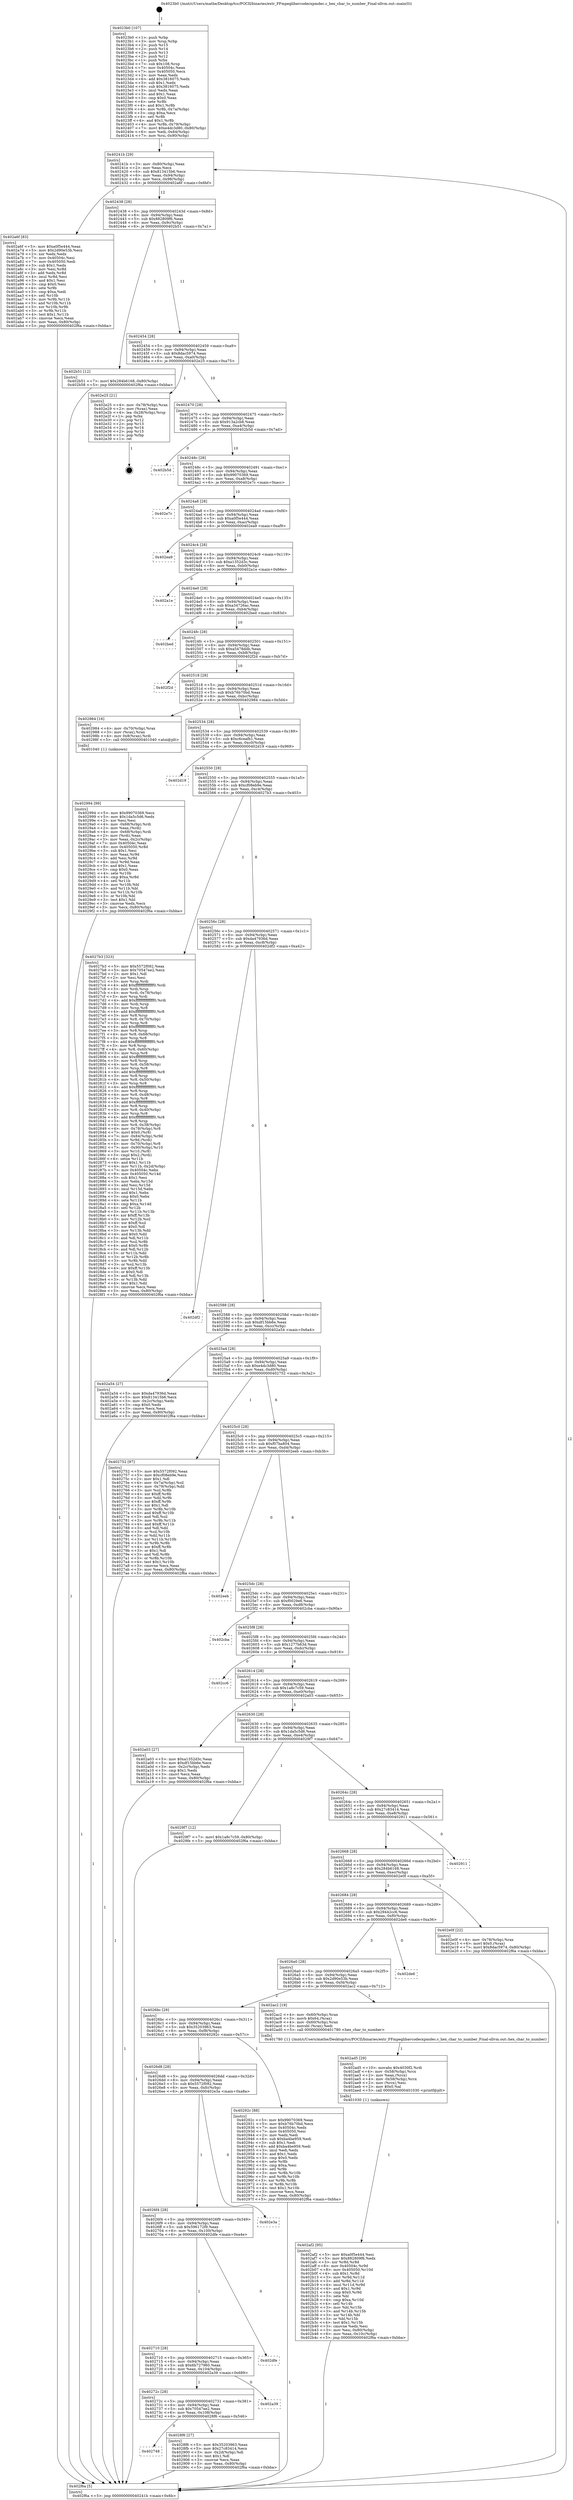 digraph "0x4023b0" {
  label = "0x4023b0 (/mnt/c/Users/mathe/Desktop/tcc/POCII/binaries/extr_FFmpeglibavcodecxpmdec.c_hex_char_to_number_Final-ollvm.out::main(0))"
  labelloc = "t"
  node[shape=record]

  Entry [label="",width=0.3,height=0.3,shape=circle,fillcolor=black,style=filled]
  "0x40241b" [label="{
     0x40241b [29]\l
     | [instrs]\l
     &nbsp;&nbsp;0x40241b \<+3\>: mov -0x80(%rbp),%eax\l
     &nbsp;&nbsp;0x40241e \<+2\>: mov %eax,%ecx\l
     &nbsp;&nbsp;0x402420 \<+6\>: sub $0x813415b6,%ecx\l
     &nbsp;&nbsp;0x402426 \<+6\>: mov %eax,-0x94(%rbp)\l
     &nbsp;&nbsp;0x40242c \<+6\>: mov %ecx,-0x98(%rbp)\l
     &nbsp;&nbsp;0x402432 \<+6\>: je 0000000000402a6f \<main+0x6bf\>\l
  }"]
  "0x402a6f" [label="{
     0x402a6f [83]\l
     | [instrs]\l
     &nbsp;&nbsp;0x402a6f \<+5\>: mov $0xa0f5e444,%eax\l
     &nbsp;&nbsp;0x402a74 \<+5\>: mov $0x2d90e53b,%ecx\l
     &nbsp;&nbsp;0x402a79 \<+2\>: xor %edx,%edx\l
     &nbsp;&nbsp;0x402a7b \<+7\>: mov 0x40504c,%esi\l
     &nbsp;&nbsp;0x402a82 \<+7\>: mov 0x405050,%edi\l
     &nbsp;&nbsp;0x402a89 \<+3\>: sub $0x1,%edx\l
     &nbsp;&nbsp;0x402a8c \<+3\>: mov %esi,%r8d\l
     &nbsp;&nbsp;0x402a8f \<+3\>: add %edx,%r8d\l
     &nbsp;&nbsp;0x402a92 \<+4\>: imul %r8d,%esi\l
     &nbsp;&nbsp;0x402a96 \<+3\>: and $0x1,%esi\l
     &nbsp;&nbsp;0x402a99 \<+3\>: cmp $0x0,%esi\l
     &nbsp;&nbsp;0x402a9c \<+4\>: sete %r9b\l
     &nbsp;&nbsp;0x402aa0 \<+3\>: cmp $0xa,%edi\l
     &nbsp;&nbsp;0x402aa3 \<+4\>: setl %r10b\l
     &nbsp;&nbsp;0x402aa7 \<+3\>: mov %r9b,%r11b\l
     &nbsp;&nbsp;0x402aaa \<+3\>: and %r10b,%r11b\l
     &nbsp;&nbsp;0x402aad \<+3\>: xor %r10b,%r9b\l
     &nbsp;&nbsp;0x402ab0 \<+3\>: or %r9b,%r11b\l
     &nbsp;&nbsp;0x402ab3 \<+4\>: test $0x1,%r11b\l
     &nbsp;&nbsp;0x402ab7 \<+3\>: cmovne %ecx,%eax\l
     &nbsp;&nbsp;0x402aba \<+3\>: mov %eax,-0x80(%rbp)\l
     &nbsp;&nbsp;0x402abd \<+5\>: jmp 0000000000402f6a \<main+0xbba\>\l
  }"]
  "0x402438" [label="{
     0x402438 [28]\l
     | [instrs]\l
     &nbsp;&nbsp;0x402438 \<+5\>: jmp 000000000040243d \<main+0x8d\>\l
     &nbsp;&nbsp;0x40243d \<+6\>: mov -0x94(%rbp),%eax\l
     &nbsp;&nbsp;0x402443 \<+5\>: sub $0x882809f6,%eax\l
     &nbsp;&nbsp;0x402448 \<+6\>: mov %eax,-0x9c(%rbp)\l
     &nbsp;&nbsp;0x40244e \<+6\>: je 0000000000402b51 \<main+0x7a1\>\l
  }"]
  Exit [label="",width=0.3,height=0.3,shape=circle,fillcolor=black,style=filled,peripheries=2]
  "0x402b51" [label="{
     0x402b51 [12]\l
     | [instrs]\l
     &nbsp;&nbsp;0x402b51 \<+7\>: movl $0x284b6168,-0x80(%rbp)\l
     &nbsp;&nbsp;0x402b58 \<+5\>: jmp 0000000000402f6a \<main+0xbba\>\l
  }"]
  "0x402454" [label="{
     0x402454 [28]\l
     | [instrs]\l
     &nbsp;&nbsp;0x402454 \<+5\>: jmp 0000000000402459 \<main+0xa9\>\l
     &nbsp;&nbsp;0x402459 \<+6\>: mov -0x94(%rbp),%eax\l
     &nbsp;&nbsp;0x40245f \<+5\>: sub $0x8dac5974,%eax\l
     &nbsp;&nbsp;0x402464 \<+6\>: mov %eax,-0xa0(%rbp)\l
     &nbsp;&nbsp;0x40246a \<+6\>: je 0000000000402e25 \<main+0xa75\>\l
  }"]
  "0x402af2" [label="{
     0x402af2 [95]\l
     | [instrs]\l
     &nbsp;&nbsp;0x402af2 \<+5\>: mov $0xa0f5e444,%esi\l
     &nbsp;&nbsp;0x402af7 \<+5\>: mov $0x882809f6,%edx\l
     &nbsp;&nbsp;0x402afc \<+3\>: xor %r8d,%r8d\l
     &nbsp;&nbsp;0x402aff \<+8\>: mov 0x40504c,%r9d\l
     &nbsp;&nbsp;0x402b07 \<+8\>: mov 0x405050,%r10d\l
     &nbsp;&nbsp;0x402b0f \<+4\>: sub $0x1,%r8d\l
     &nbsp;&nbsp;0x402b13 \<+3\>: mov %r9d,%r11d\l
     &nbsp;&nbsp;0x402b16 \<+3\>: add %r8d,%r11d\l
     &nbsp;&nbsp;0x402b19 \<+4\>: imul %r11d,%r9d\l
     &nbsp;&nbsp;0x402b1d \<+4\>: and $0x1,%r9d\l
     &nbsp;&nbsp;0x402b21 \<+4\>: cmp $0x0,%r9d\l
     &nbsp;&nbsp;0x402b25 \<+3\>: sete %bl\l
     &nbsp;&nbsp;0x402b28 \<+4\>: cmp $0xa,%r10d\l
     &nbsp;&nbsp;0x402b2c \<+4\>: setl %r14b\l
     &nbsp;&nbsp;0x402b30 \<+3\>: mov %bl,%r15b\l
     &nbsp;&nbsp;0x402b33 \<+3\>: and %r14b,%r15b\l
     &nbsp;&nbsp;0x402b36 \<+3\>: xor %r14b,%bl\l
     &nbsp;&nbsp;0x402b39 \<+3\>: or %bl,%r15b\l
     &nbsp;&nbsp;0x402b3c \<+4\>: test $0x1,%r15b\l
     &nbsp;&nbsp;0x402b40 \<+3\>: cmovne %edx,%esi\l
     &nbsp;&nbsp;0x402b43 \<+3\>: mov %esi,-0x80(%rbp)\l
     &nbsp;&nbsp;0x402b46 \<+6\>: mov %eax,-0x10c(%rbp)\l
     &nbsp;&nbsp;0x402b4c \<+5\>: jmp 0000000000402f6a \<main+0xbba\>\l
  }"]
  "0x402e25" [label="{
     0x402e25 [21]\l
     | [instrs]\l
     &nbsp;&nbsp;0x402e25 \<+4\>: mov -0x78(%rbp),%rax\l
     &nbsp;&nbsp;0x402e29 \<+2\>: mov (%rax),%eax\l
     &nbsp;&nbsp;0x402e2b \<+4\>: lea -0x28(%rbp),%rsp\l
     &nbsp;&nbsp;0x402e2f \<+1\>: pop %rbx\l
     &nbsp;&nbsp;0x402e30 \<+2\>: pop %r12\l
     &nbsp;&nbsp;0x402e32 \<+2\>: pop %r13\l
     &nbsp;&nbsp;0x402e34 \<+2\>: pop %r14\l
     &nbsp;&nbsp;0x402e36 \<+2\>: pop %r15\l
     &nbsp;&nbsp;0x402e38 \<+1\>: pop %rbp\l
     &nbsp;&nbsp;0x402e39 \<+1\>: ret\l
  }"]
  "0x402470" [label="{
     0x402470 [28]\l
     | [instrs]\l
     &nbsp;&nbsp;0x402470 \<+5\>: jmp 0000000000402475 \<main+0xc5\>\l
     &nbsp;&nbsp;0x402475 \<+6\>: mov -0x94(%rbp),%eax\l
     &nbsp;&nbsp;0x40247b \<+5\>: sub $0x913a2cb8,%eax\l
     &nbsp;&nbsp;0x402480 \<+6\>: mov %eax,-0xa4(%rbp)\l
     &nbsp;&nbsp;0x402486 \<+6\>: je 0000000000402b5d \<main+0x7ad\>\l
  }"]
  "0x402ad5" [label="{
     0x402ad5 [29]\l
     | [instrs]\l
     &nbsp;&nbsp;0x402ad5 \<+10\>: movabs $0x4030f2,%rdi\l
     &nbsp;&nbsp;0x402adf \<+4\>: mov -0x58(%rbp),%rcx\l
     &nbsp;&nbsp;0x402ae3 \<+2\>: mov %eax,(%rcx)\l
     &nbsp;&nbsp;0x402ae5 \<+4\>: mov -0x58(%rbp),%rcx\l
     &nbsp;&nbsp;0x402ae9 \<+2\>: mov (%rcx),%esi\l
     &nbsp;&nbsp;0x402aeb \<+2\>: mov $0x0,%al\l
     &nbsp;&nbsp;0x402aed \<+5\>: call 0000000000401030 \<printf@plt\>\l
     | [calls]\l
     &nbsp;&nbsp;0x401030 \{1\} (unknown)\l
  }"]
  "0x402b5d" [label="{
     0x402b5d\l
  }", style=dashed]
  "0x40248c" [label="{
     0x40248c [28]\l
     | [instrs]\l
     &nbsp;&nbsp;0x40248c \<+5\>: jmp 0000000000402491 \<main+0xe1\>\l
     &nbsp;&nbsp;0x402491 \<+6\>: mov -0x94(%rbp),%eax\l
     &nbsp;&nbsp;0x402497 \<+5\>: sub $0x99070369,%eax\l
     &nbsp;&nbsp;0x40249c \<+6\>: mov %eax,-0xa8(%rbp)\l
     &nbsp;&nbsp;0x4024a2 \<+6\>: je 0000000000402e7c \<main+0xacc\>\l
  }"]
  "0x402994" [label="{
     0x402994 [99]\l
     | [instrs]\l
     &nbsp;&nbsp;0x402994 \<+5\>: mov $0x99070369,%ecx\l
     &nbsp;&nbsp;0x402999 \<+5\>: mov $0x1da5c5d6,%edx\l
     &nbsp;&nbsp;0x40299e \<+2\>: xor %esi,%esi\l
     &nbsp;&nbsp;0x4029a0 \<+4\>: mov -0x68(%rbp),%rdi\l
     &nbsp;&nbsp;0x4029a4 \<+2\>: mov %eax,(%rdi)\l
     &nbsp;&nbsp;0x4029a6 \<+4\>: mov -0x68(%rbp),%rdi\l
     &nbsp;&nbsp;0x4029aa \<+2\>: mov (%rdi),%eax\l
     &nbsp;&nbsp;0x4029ac \<+3\>: mov %eax,-0x2c(%rbp)\l
     &nbsp;&nbsp;0x4029af \<+7\>: mov 0x40504c,%eax\l
     &nbsp;&nbsp;0x4029b6 \<+8\>: mov 0x405050,%r8d\l
     &nbsp;&nbsp;0x4029be \<+3\>: sub $0x1,%esi\l
     &nbsp;&nbsp;0x4029c1 \<+3\>: mov %eax,%r9d\l
     &nbsp;&nbsp;0x4029c4 \<+3\>: add %esi,%r9d\l
     &nbsp;&nbsp;0x4029c7 \<+4\>: imul %r9d,%eax\l
     &nbsp;&nbsp;0x4029cb \<+3\>: and $0x1,%eax\l
     &nbsp;&nbsp;0x4029ce \<+3\>: cmp $0x0,%eax\l
     &nbsp;&nbsp;0x4029d1 \<+4\>: sete %r10b\l
     &nbsp;&nbsp;0x4029d5 \<+4\>: cmp $0xa,%r8d\l
     &nbsp;&nbsp;0x4029d9 \<+4\>: setl %r11b\l
     &nbsp;&nbsp;0x4029dd \<+3\>: mov %r10b,%bl\l
     &nbsp;&nbsp;0x4029e0 \<+3\>: and %r11b,%bl\l
     &nbsp;&nbsp;0x4029e3 \<+3\>: xor %r11b,%r10b\l
     &nbsp;&nbsp;0x4029e6 \<+3\>: or %r10b,%bl\l
     &nbsp;&nbsp;0x4029e9 \<+3\>: test $0x1,%bl\l
     &nbsp;&nbsp;0x4029ec \<+3\>: cmovne %edx,%ecx\l
     &nbsp;&nbsp;0x4029ef \<+3\>: mov %ecx,-0x80(%rbp)\l
     &nbsp;&nbsp;0x4029f2 \<+5\>: jmp 0000000000402f6a \<main+0xbba\>\l
  }"]
  "0x402e7c" [label="{
     0x402e7c\l
  }", style=dashed]
  "0x4024a8" [label="{
     0x4024a8 [28]\l
     | [instrs]\l
     &nbsp;&nbsp;0x4024a8 \<+5\>: jmp 00000000004024ad \<main+0xfd\>\l
     &nbsp;&nbsp;0x4024ad \<+6\>: mov -0x94(%rbp),%eax\l
     &nbsp;&nbsp;0x4024b3 \<+5\>: sub $0xa0f5e444,%eax\l
     &nbsp;&nbsp;0x4024b8 \<+6\>: mov %eax,-0xac(%rbp)\l
     &nbsp;&nbsp;0x4024be \<+6\>: je 0000000000402ea9 \<main+0xaf9\>\l
  }"]
  "0x402748" [label="{
     0x402748\l
  }", style=dashed]
  "0x402ea9" [label="{
     0x402ea9\l
  }", style=dashed]
  "0x4024c4" [label="{
     0x4024c4 [28]\l
     | [instrs]\l
     &nbsp;&nbsp;0x4024c4 \<+5\>: jmp 00000000004024c9 \<main+0x119\>\l
     &nbsp;&nbsp;0x4024c9 \<+6\>: mov -0x94(%rbp),%eax\l
     &nbsp;&nbsp;0x4024cf \<+5\>: sub $0xa1352d3c,%eax\l
     &nbsp;&nbsp;0x4024d4 \<+6\>: mov %eax,-0xb0(%rbp)\l
     &nbsp;&nbsp;0x4024da \<+6\>: je 0000000000402a1e \<main+0x66e\>\l
  }"]
  "0x4028f6" [label="{
     0x4028f6 [27]\l
     | [instrs]\l
     &nbsp;&nbsp;0x4028f6 \<+5\>: mov $0x35203963,%eax\l
     &nbsp;&nbsp;0x4028fb \<+5\>: mov $0x27c83414,%ecx\l
     &nbsp;&nbsp;0x402900 \<+3\>: mov -0x2d(%rbp),%dl\l
     &nbsp;&nbsp;0x402903 \<+3\>: test $0x1,%dl\l
     &nbsp;&nbsp;0x402906 \<+3\>: cmovne %ecx,%eax\l
     &nbsp;&nbsp;0x402909 \<+3\>: mov %eax,-0x80(%rbp)\l
     &nbsp;&nbsp;0x40290c \<+5\>: jmp 0000000000402f6a \<main+0xbba\>\l
  }"]
  "0x402a1e" [label="{
     0x402a1e\l
  }", style=dashed]
  "0x4024e0" [label="{
     0x4024e0 [28]\l
     | [instrs]\l
     &nbsp;&nbsp;0x4024e0 \<+5\>: jmp 00000000004024e5 \<main+0x135\>\l
     &nbsp;&nbsp;0x4024e5 \<+6\>: mov -0x94(%rbp),%eax\l
     &nbsp;&nbsp;0x4024eb \<+5\>: sub $0xa34726ac,%eax\l
     &nbsp;&nbsp;0x4024f0 \<+6\>: mov %eax,-0xb4(%rbp)\l
     &nbsp;&nbsp;0x4024f6 \<+6\>: je 0000000000402bed \<main+0x83d\>\l
  }"]
  "0x40272c" [label="{
     0x40272c [28]\l
     | [instrs]\l
     &nbsp;&nbsp;0x40272c \<+5\>: jmp 0000000000402731 \<main+0x381\>\l
     &nbsp;&nbsp;0x402731 \<+6\>: mov -0x94(%rbp),%eax\l
     &nbsp;&nbsp;0x402737 \<+5\>: sub $0x70547ee2,%eax\l
     &nbsp;&nbsp;0x40273c \<+6\>: mov %eax,-0x108(%rbp)\l
     &nbsp;&nbsp;0x402742 \<+6\>: je 00000000004028f6 \<main+0x546\>\l
  }"]
  "0x402bed" [label="{
     0x402bed\l
  }", style=dashed]
  "0x4024fc" [label="{
     0x4024fc [28]\l
     | [instrs]\l
     &nbsp;&nbsp;0x4024fc \<+5\>: jmp 0000000000402501 \<main+0x151\>\l
     &nbsp;&nbsp;0x402501 \<+6\>: mov -0x94(%rbp),%eax\l
     &nbsp;&nbsp;0x402507 \<+5\>: sub $0xa5478ddb,%eax\l
     &nbsp;&nbsp;0x40250c \<+6\>: mov %eax,-0xb8(%rbp)\l
     &nbsp;&nbsp;0x402512 \<+6\>: je 0000000000402f2d \<main+0xb7d\>\l
  }"]
  "0x402a39" [label="{
     0x402a39\l
  }", style=dashed]
  "0x402f2d" [label="{
     0x402f2d\l
  }", style=dashed]
  "0x402518" [label="{
     0x402518 [28]\l
     | [instrs]\l
     &nbsp;&nbsp;0x402518 \<+5\>: jmp 000000000040251d \<main+0x16d\>\l
     &nbsp;&nbsp;0x40251d \<+6\>: mov -0x94(%rbp),%eax\l
     &nbsp;&nbsp;0x402523 \<+5\>: sub $0xb76b70bd,%eax\l
     &nbsp;&nbsp;0x402528 \<+6\>: mov %eax,-0xbc(%rbp)\l
     &nbsp;&nbsp;0x40252e \<+6\>: je 0000000000402984 \<main+0x5d4\>\l
  }"]
  "0x402710" [label="{
     0x402710 [28]\l
     | [instrs]\l
     &nbsp;&nbsp;0x402710 \<+5\>: jmp 0000000000402715 \<main+0x365\>\l
     &nbsp;&nbsp;0x402715 \<+6\>: mov -0x94(%rbp),%eax\l
     &nbsp;&nbsp;0x40271b \<+5\>: sub $0x6b727960,%eax\l
     &nbsp;&nbsp;0x402720 \<+6\>: mov %eax,-0x104(%rbp)\l
     &nbsp;&nbsp;0x402726 \<+6\>: je 0000000000402a39 \<main+0x689\>\l
  }"]
  "0x402984" [label="{
     0x402984 [16]\l
     | [instrs]\l
     &nbsp;&nbsp;0x402984 \<+4\>: mov -0x70(%rbp),%rax\l
     &nbsp;&nbsp;0x402988 \<+3\>: mov (%rax),%rax\l
     &nbsp;&nbsp;0x40298b \<+4\>: mov 0x8(%rax),%rdi\l
     &nbsp;&nbsp;0x40298f \<+5\>: call 0000000000401040 \<atoi@plt\>\l
     | [calls]\l
     &nbsp;&nbsp;0x401040 \{1\} (unknown)\l
  }"]
  "0x402534" [label="{
     0x402534 [28]\l
     | [instrs]\l
     &nbsp;&nbsp;0x402534 \<+5\>: jmp 0000000000402539 \<main+0x189\>\l
     &nbsp;&nbsp;0x402539 \<+6\>: mov -0x94(%rbp),%eax\l
     &nbsp;&nbsp;0x40253f \<+5\>: sub $0xc6ceafb1,%eax\l
     &nbsp;&nbsp;0x402544 \<+6\>: mov %eax,-0xc0(%rbp)\l
     &nbsp;&nbsp;0x40254a \<+6\>: je 0000000000402d19 \<main+0x969\>\l
  }"]
  "0x402dfe" [label="{
     0x402dfe\l
  }", style=dashed]
  "0x402d19" [label="{
     0x402d19\l
  }", style=dashed]
  "0x402550" [label="{
     0x402550 [28]\l
     | [instrs]\l
     &nbsp;&nbsp;0x402550 \<+5\>: jmp 0000000000402555 \<main+0x1a5\>\l
     &nbsp;&nbsp;0x402555 \<+6\>: mov -0x94(%rbp),%eax\l
     &nbsp;&nbsp;0x40255b \<+5\>: sub $0xcf08eb9e,%eax\l
     &nbsp;&nbsp;0x402560 \<+6\>: mov %eax,-0xc4(%rbp)\l
     &nbsp;&nbsp;0x402566 \<+6\>: je 00000000004027b3 \<main+0x403\>\l
  }"]
  "0x4026f4" [label="{
     0x4026f4 [28]\l
     | [instrs]\l
     &nbsp;&nbsp;0x4026f4 \<+5\>: jmp 00000000004026f9 \<main+0x349\>\l
     &nbsp;&nbsp;0x4026f9 \<+6\>: mov -0x94(%rbp),%eax\l
     &nbsp;&nbsp;0x4026ff \<+5\>: sub $0x596172f9,%eax\l
     &nbsp;&nbsp;0x402704 \<+6\>: mov %eax,-0x100(%rbp)\l
     &nbsp;&nbsp;0x40270a \<+6\>: je 0000000000402dfe \<main+0xa4e\>\l
  }"]
  "0x4027b3" [label="{
     0x4027b3 [323]\l
     | [instrs]\l
     &nbsp;&nbsp;0x4027b3 \<+5\>: mov $0x5572f092,%eax\l
     &nbsp;&nbsp;0x4027b8 \<+5\>: mov $0x70547ee2,%ecx\l
     &nbsp;&nbsp;0x4027bd \<+2\>: mov $0x1,%dl\l
     &nbsp;&nbsp;0x4027bf \<+2\>: xor %esi,%esi\l
     &nbsp;&nbsp;0x4027c1 \<+3\>: mov %rsp,%rdi\l
     &nbsp;&nbsp;0x4027c4 \<+4\>: add $0xfffffffffffffff0,%rdi\l
     &nbsp;&nbsp;0x4027c8 \<+3\>: mov %rdi,%rsp\l
     &nbsp;&nbsp;0x4027cb \<+4\>: mov %rdi,-0x78(%rbp)\l
     &nbsp;&nbsp;0x4027cf \<+3\>: mov %rsp,%rdi\l
     &nbsp;&nbsp;0x4027d2 \<+4\>: add $0xfffffffffffffff0,%rdi\l
     &nbsp;&nbsp;0x4027d6 \<+3\>: mov %rdi,%rsp\l
     &nbsp;&nbsp;0x4027d9 \<+3\>: mov %rsp,%r8\l
     &nbsp;&nbsp;0x4027dc \<+4\>: add $0xfffffffffffffff0,%r8\l
     &nbsp;&nbsp;0x4027e0 \<+3\>: mov %r8,%rsp\l
     &nbsp;&nbsp;0x4027e3 \<+4\>: mov %r8,-0x70(%rbp)\l
     &nbsp;&nbsp;0x4027e7 \<+3\>: mov %rsp,%r8\l
     &nbsp;&nbsp;0x4027ea \<+4\>: add $0xfffffffffffffff0,%r8\l
     &nbsp;&nbsp;0x4027ee \<+3\>: mov %r8,%rsp\l
     &nbsp;&nbsp;0x4027f1 \<+4\>: mov %r8,-0x68(%rbp)\l
     &nbsp;&nbsp;0x4027f5 \<+3\>: mov %rsp,%r8\l
     &nbsp;&nbsp;0x4027f8 \<+4\>: add $0xfffffffffffffff0,%r8\l
     &nbsp;&nbsp;0x4027fc \<+3\>: mov %r8,%rsp\l
     &nbsp;&nbsp;0x4027ff \<+4\>: mov %r8,-0x60(%rbp)\l
     &nbsp;&nbsp;0x402803 \<+3\>: mov %rsp,%r8\l
     &nbsp;&nbsp;0x402806 \<+4\>: add $0xfffffffffffffff0,%r8\l
     &nbsp;&nbsp;0x40280a \<+3\>: mov %r8,%rsp\l
     &nbsp;&nbsp;0x40280d \<+4\>: mov %r8,-0x58(%rbp)\l
     &nbsp;&nbsp;0x402811 \<+3\>: mov %rsp,%r8\l
     &nbsp;&nbsp;0x402814 \<+4\>: add $0xfffffffffffffff0,%r8\l
     &nbsp;&nbsp;0x402818 \<+3\>: mov %r8,%rsp\l
     &nbsp;&nbsp;0x40281b \<+4\>: mov %r8,-0x50(%rbp)\l
     &nbsp;&nbsp;0x40281f \<+3\>: mov %rsp,%r8\l
     &nbsp;&nbsp;0x402822 \<+4\>: add $0xfffffffffffffff0,%r8\l
     &nbsp;&nbsp;0x402826 \<+3\>: mov %r8,%rsp\l
     &nbsp;&nbsp;0x402829 \<+4\>: mov %r8,-0x48(%rbp)\l
     &nbsp;&nbsp;0x40282d \<+3\>: mov %rsp,%r8\l
     &nbsp;&nbsp;0x402830 \<+4\>: add $0xfffffffffffffff0,%r8\l
     &nbsp;&nbsp;0x402834 \<+3\>: mov %r8,%rsp\l
     &nbsp;&nbsp;0x402837 \<+4\>: mov %r8,-0x40(%rbp)\l
     &nbsp;&nbsp;0x40283b \<+3\>: mov %rsp,%r8\l
     &nbsp;&nbsp;0x40283e \<+4\>: add $0xfffffffffffffff0,%r8\l
     &nbsp;&nbsp;0x402842 \<+3\>: mov %r8,%rsp\l
     &nbsp;&nbsp;0x402845 \<+4\>: mov %r8,-0x38(%rbp)\l
     &nbsp;&nbsp;0x402849 \<+4\>: mov -0x78(%rbp),%r8\l
     &nbsp;&nbsp;0x40284d \<+7\>: movl $0x0,(%r8)\l
     &nbsp;&nbsp;0x402854 \<+7\>: mov -0x84(%rbp),%r9d\l
     &nbsp;&nbsp;0x40285b \<+3\>: mov %r9d,(%rdi)\l
     &nbsp;&nbsp;0x40285e \<+4\>: mov -0x70(%rbp),%r8\l
     &nbsp;&nbsp;0x402862 \<+7\>: mov -0x90(%rbp),%r10\l
     &nbsp;&nbsp;0x402869 \<+3\>: mov %r10,(%r8)\l
     &nbsp;&nbsp;0x40286c \<+3\>: cmpl $0x2,(%rdi)\l
     &nbsp;&nbsp;0x40286f \<+4\>: setne %r11b\l
     &nbsp;&nbsp;0x402873 \<+4\>: and $0x1,%r11b\l
     &nbsp;&nbsp;0x402877 \<+4\>: mov %r11b,-0x2d(%rbp)\l
     &nbsp;&nbsp;0x40287b \<+7\>: mov 0x40504c,%ebx\l
     &nbsp;&nbsp;0x402882 \<+8\>: mov 0x405050,%r14d\l
     &nbsp;&nbsp;0x40288a \<+3\>: sub $0x1,%esi\l
     &nbsp;&nbsp;0x40288d \<+3\>: mov %ebx,%r15d\l
     &nbsp;&nbsp;0x402890 \<+3\>: add %esi,%r15d\l
     &nbsp;&nbsp;0x402893 \<+4\>: imul %r15d,%ebx\l
     &nbsp;&nbsp;0x402897 \<+3\>: and $0x1,%ebx\l
     &nbsp;&nbsp;0x40289a \<+3\>: cmp $0x0,%ebx\l
     &nbsp;&nbsp;0x40289d \<+4\>: sete %r11b\l
     &nbsp;&nbsp;0x4028a1 \<+4\>: cmp $0xa,%r14d\l
     &nbsp;&nbsp;0x4028a5 \<+4\>: setl %r12b\l
     &nbsp;&nbsp;0x4028a9 \<+3\>: mov %r11b,%r13b\l
     &nbsp;&nbsp;0x4028ac \<+4\>: xor $0xff,%r13b\l
     &nbsp;&nbsp;0x4028b0 \<+3\>: mov %r12b,%sil\l
     &nbsp;&nbsp;0x4028b3 \<+4\>: xor $0xff,%sil\l
     &nbsp;&nbsp;0x4028b7 \<+3\>: xor $0x0,%dl\l
     &nbsp;&nbsp;0x4028ba \<+3\>: mov %r13b,%dil\l
     &nbsp;&nbsp;0x4028bd \<+4\>: and $0x0,%dil\l
     &nbsp;&nbsp;0x4028c1 \<+3\>: and %dl,%r11b\l
     &nbsp;&nbsp;0x4028c4 \<+3\>: mov %sil,%r8b\l
     &nbsp;&nbsp;0x4028c7 \<+4\>: and $0x0,%r8b\l
     &nbsp;&nbsp;0x4028cb \<+3\>: and %dl,%r12b\l
     &nbsp;&nbsp;0x4028ce \<+3\>: or %r11b,%dil\l
     &nbsp;&nbsp;0x4028d1 \<+3\>: or %r12b,%r8b\l
     &nbsp;&nbsp;0x4028d4 \<+3\>: xor %r8b,%dil\l
     &nbsp;&nbsp;0x4028d7 \<+3\>: or %sil,%r13b\l
     &nbsp;&nbsp;0x4028da \<+4\>: xor $0xff,%r13b\l
     &nbsp;&nbsp;0x4028de \<+3\>: or $0x0,%dl\l
     &nbsp;&nbsp;0x4028e1 \<+3\>: and %dl,%r13b\l
     &nbsp;&nbsp;0x4028e4 \<+3\>: or %r13b,%dil\l
     &nbsp;&nbsp;0x4028e7 \<+4\>: test $0x1,%dil\l
     &nbsp;&nbsp;0x4028eb \<+3\>: cmovne %ecx,%eax\l
     &nbsp;&nbsp;0x4028ee \<+3\>: mov %eax,-0x80(%rbp)\l
     &nbsp;&nbsp;0x4028f1 \<+5\>: jmp 0000000000402f6a \<main+0xbba\>\l
  }"]
  "0x40256c" [label="{
     0x40256c [28]\l
     | [instrs]\l
     &nbsp;&nbsp;0x40256c \<+5\>: jmp 0000000000402571 \<main+0x1c1\>\l
     &nbsp;&nbsp;0x402571 \<+6\>: mov -0x94(%rbp),%eax\l
     &nbsp;&nbsp;0x402577 \<+5\>: sub $0xda47936d,%eax\l
     &nbsp;&nbsp;0x40257c \<+6\>: mov %eax,-0xc8(%rbp)\l
     &nbsp;&nbsp;0x402582 \<+6\>: je 0000000000402df2 \<main+0xa42\>\l
  }"]
  "0x402e3a" [label="{
     0x402e3a\l
  }", style=dashed]
  "0x402df2" [label="{
     0x402df2\l
  }", style=dashed]
  "0x402588" [label="{
     0x402588 [28]\l
     | [instrs]\l
     &nbsp;&nbsp;0x402588 \<+5\>: jmp 000000000040258d \<main+0x1dd\>\l
     &nbsp;&nbsp;0x40258d \<+6\>: mov -0x94(%rbp),%eax\l
     &nbsp;&nbsp;0x402593 \<+5\>: sub $0xdf15bb6e,%eax\l
     &nbsp;&nbsp;0x402598 \<+6\>: mov %eax,-0xcc(%rbp)\l
     &nbsp;&nbsp;0x40259e \<+6\>: je 0000000000402a54 \<main+0x6a4\>\l
  }"]
  "0x4026d8" [label="{
     0x4026d8 [28]\l
     | [instrs]\l
     &nbsp;&nbsp;0x4026d8 \<+5\>: jmp 00000000004026dd \<main+0x32d\>\l
     &nbsp;&nbsp;0x4026dd \<+6\>: mov -0x94(%rbp),%eax\l
     &nbsp;&nbsp;0x4026e3 \<+5\>: sub $0x5572f092,%eax\l
     &nbsp;&nbsp;0x4026e8 \<+6\>: mov %eax,-0xfc(%rbp)\l
     &nbsp;&nbsp;0x4026ee \<+6\>: je 0000000000402e3a \<main+0xa8a\>\l
  }"]
  "0x402a54" [label="{
     0x402a54 [27]\l
     | [instrs]\l
     &nbsp;&nbsp;0x402a54 \<+5\>: mov $0xda47936d,%eax\l
     &nbsp;&nbsp;0x402a59 \<+5\>: mov $0x813415b6,%ecx\l
     &nbsp;&nbsp;0x402a5e \<+3\>: mov -0x2c(%rbp),%edx\l
     &nbsp;&nbsp;0x402a61 \<+3\>: cmp $0x0,%edx\l
     &nbsp;&nbsp;0x402a64 \<+3\>: cmove %ecx,%eax\l
     &nbsp;&nbsp;0x402a67 \<+3\>: mov %eax,-0x80(%rbp)\l
     &nbsp;&nbsp;0x402a6a \<+5\>: jmp 0000000000402f6a \<main+0xbba\>\l
  }"]
  "0x4025a4" [label="{
     0x4025a4 [28]\l
     | [instrs]\l
     &nbsp;&nbsp;0x4025a4 \<+5\>: jmp 00000000004025a9 \<main+0x1f9\>\l
     &nbsp;&nbsp;0x4025a9 \<+6\>: mov -0x94(%rbp),%eax\l
     &nbsp;&nbsp;0x4025af \<+5\>: sub $0xe4dc3d80,%eax\l
     &nbsp;&nbsp;0x4025b4 \<+6\>: mov %eax,-0xd0(%rbp)\l
     &nbsp;&nbsp;0x4025ba \<+6\>: je 0000000000402752 \<main+0x3a2\>\l
  }"]
  "0x40292c" [label="{
     0x40292c [88]\l
     | [instrs]\l
     &nbsp;&nbsp;0x40292c \<+5\>: mov $0x99070369,%eax\l
     &nbsp;&nbsp;0x402931 \<+5\>: mov $0xb76b70bd,%ecx\l
     &nbsp;&nbsp;0x402936 \<+7\>: mov 0x40504c,%edx\l
     &nbsp;&nbsp;0x40293d \<+7\>: mov 0x405050,%esi\l
     &nbsp;&nbsp;0x402944 \<+2\>: mov %edx,%edi\l
     &nbsp;&nbsp;0x402946 \<+6\>: sub $0xba4be959,%edi\l
     &nbsp;&nbsp;0x40294c \<+3\>: sub $0x1,%edi\l
     &nbsp;&nbsp;0x40294f \<+6\>: add $0xba4be959,%edi\l
     &nbsp;&nbsp;0x402955 \<+3\>: imul %edi,%edx\l
     &nbsp;&nbsp;0x402958 \<+3\>: and $0x1,%edx\l
     &nbsp;&nbsp;0x40295b \<+3\>: cmp $0x0,%edx\l
     &nbsp;&nbsp;0x40295e \<+4\>: sete %r8b\l
     &nbsp;&nbsp;0x402962 \<+3\>: cmp $0xa,%esi\l
     &nbsp;&nbsp;0x402965 \<+4\>: setl %r9b\l
     &nbsp;&nbsp;0x402969 \<+3\>: mov %r8b,%r10b\l
     &nbsp;&nbsp;0x40296c \<+3\>: and %r9b,%r10b\l
     &nbsp;&nbsp;0x40296f \<+3\>: xor %r9b,%r8b\l
     &nbsp;&nbsp;0x402972 \<+3\>: or %r8b,%r10b\l
     &nbsp;&nbsp;0x402975 \<+4\>: test $0x1,%r10b\l
     &nbsp;&nbsp;0x402979 \<+3\>: cmovne %ecx,%eax\l
     &nbsp;&nbsp;0x40297c \<+3\>: mov %eax,-0x80(%rbp)\l
     &nbsp;&nbsp;0x40297f \<+5\>: jmp 0000000000402f6a \<main+0xbba\>\l
  }"]
  "0x402752" [label="{
     0x402752 [97]\l
     | [instrs]\l
     &nbsp;&nbsp;0x402752 \<+5\>: mov $0x5572f092,%eax\l
     &nbsp;&nbsp;0x402757 \<+5\>: mov $0xcf08eb9e,%ecx\l
     &nbsp;&nbsp;0x40275c \<+2\>: mov $0x1,%dl\l
     &nbsp;&nbsp;0x40275e \<+4\>: mov -0x7a(%rbp),%sil\l
     &nbsp;&nbsp;0x402762 \<+4\>: mov -0x79(%rbp),%dil\l
     &nbsp;&nbsp;0x402766 \<+3\>: mov %sil,%r8b\l
     &nbsp;&nbsp;0x402769 \<+4\>: xor $0xff,%r8b\l
     &nbsp;&nbsp;0x40276d \<+3\>: mov %dil,%r9b\l
     &nbsp;&nbsp;0x402770 \<+4\>: xor $0xff,%r9b\l
     &nbsp;&nbsp;0x402774 \<+3\>: xor $0x1,%dl\l
     &nbsp;&nbsp;0x402777 \<+3\>: mov %r8b,%r10b\l
     &nbsp;&nbsp;0x40277a \<+4\>: and $0xff,%r10b\l
     &nbsp;&nbsp;0x40277e \<+3\>: and %dl,%sil\l
     &nbsp;&nbsp;0x402781 \<+3\>: mov %r9b,%r11b\l
     &nbsp;&nbsp;0x402784 \<+4\>: and $0xff,%r11b\l
     &nbsp;&nbsp;0x402788 \<+3\>: and %dl,%dil\l
     &nbsp;&nbsp;0x40278b \<+3\>: or %sil,%r10b\l
     &nbsp;&nbsp;0x40278e \<+3\>: or %dil,%r11b\l
     &nbsp;&nbsp;0x402791 \<+3\>: xor %r11b,%r10b\l
     &nbsp;&nbsp;0x402794 \<+3\>: or %r9b,%r8b\l
     &nbsp;&nbsp;0x402797 \<+4\>: xor $0xff,%r8b\l
     &nbsp;&nbsp;0x40279b \<+3\>: or $0x1,%dl\l
     &nbsp;&nbsp;0x40279e \<+3\>: and %dl,%r8b\l
     &nbsp;&nbsp;0x4027a1 \<+3\>: or %r8b,%r10b\l
     &nbsp;&nbsp;0x4027a4 \<+4\>: test $0x1,%r10b\l
     &nbsp;&nbsp;0x4027a8 \<+3\>: cmovne %ecx,%eax\l
     &nbsp;&nbsp;0x4027ab \<+3\>: mov %eax,-0x80(%rbp)\l
     &nbsp;&nbsp;0x4027ae \<+5\>: jmp 0000000000402f6a \<main+0xbba\>\l
  }"]
  "0x4025c0" [label="{
     0x4025c0 [28]\l
     | [instrs]\l
     &nbsp;&nbsp;0x4025c0 \<+5\>: jmp 00000000004025c5 \<main+0x215\>\l
     &nbsp;&nbsp;0x4025c5 \<+6\>: mov -0x94(%rbp),%eax\l
     &nbsp;&nbsp;0x4025cb \<+5\>: sub $0xf07ba804,%eax\l
     &nbsp;&nbsp;0x4025d0 \<+6\>: mov %eax,-0xd4(%rbp)\l
     &nbsp;&nbsp;0x4025d6 \<+6\>: je 0000000000402eeb \<main+0xb3b\>\l
  }"]
  "0x402f6a" [label="{
     0x402f6a [5]\l
     | [instrs]\l
     &nbsp;&nbsp;0x402f6a \<+5\>: jmp 000000000040241b \<main+0x6b\>\l
  }"]
  "0x4023b0" [label="{
     0x4023b0 [107]\l
     | [instrs]\l
     &nbsp;&nbsp;0x4023b0 \<+1\>: push %rbp\l
     &nbsp;&nbsp;0x4023b1 \<+3\>: mov %rsp,%rbp\l
     &nbsp;&nbsp;0x4023b4 \<+2\>: push %r15\l
     &nbsp;&nbsp;0x4023b6 \<+2\>: push %r14\l
     &nbsp;&nbsp;0x4023b8 \<+2\>: push %r13\l
     &nbsp;&nbsp;0x4023ba \<+2\>: push %r12\l
     &nbsp;&nbsp;0x4023bc \<+1\>: push %rbx\l
     &nbsp;&nbsp;0x4023bd \<+7\>: sub $0x108,%rsp\l
     &nbsp;&nbsp;0x4023c4 \<+7\>: mov 0x40504c,%eax\l
     &nbsp;&nbsp;0x4023cb \<+7\>: mov 0x405050,%ecx\l
     &nbsp;&nbsp;0x4023d2 \<+2\>: mov %eax,%edx\l
     &nbsp;&nbsp;0x4023d4 \<+6\>: add $0x3816075,%edx\l
     &nbsp;&nbsp;0x4023da \<+3\>: sub $0x1,%edx\l
     &nbsp;&nbsp;0x4023dd \<+6\>: sub $0x3816075,%edx\l
     &nbsp;&nbsp;0x4023e3 \<+3\>: imul %edx,%eax\l
     &nbsp;&nbsp;0x4023e6 \<+3\>: and $0x1,%eax\l
     &nbsp;&nbsp;0x4023e9 \<+3\>: cmp $0x0,%eax\l
     &nbsp;&nbsp;0x4023ec \<+4\>: sete %r8b\l
     &nbsp;&nbsp;0x4023f0 \<+4\>: and $0x1,%r8b\l
     &nbsp;&nbsp;0x4023f4 \<+4\>: mov %r8b,-0x7a(%rbp)\l
     &nbsp;&nbsp;0x4023f8 \<+3\>: cmp $0xa,%ecx\l
     &nbsp;&nbsp;0x4023fb \<+4\>: setl %r8b\l
     &nbsp;&nbsp;0x4023ff \<+4\>: and $0x1,%r8b\l
     &nbsp;&nbsp;0x402403 \<+4\>: mov %r8b,-0x79(%rbp)\l
     &nbsp;&nbsp;0x402407 \<+7\>: movl $0xe4dc3d80,-0x80(%rbp)\l
     &nbsp;&nbsp;0x40240e \<+6\>: mov %edi,-0x84(%rbp)\l
     &nbsp;&nbsp;0x402414 \<+7\>: mov %rsi,-0x90(%rbp)\l
  }"]
  "0x4026bc" [label="{
     0x4026bc [28]\l
     | [instrs]\l
     &nbsp;&nbsp;0x4026bc \<+5\>: jmp 00000000004026c1 \<main+0x311\>\l
     &nbsp;&nbsp;0x4026c1 \<+6\>: mov -0x94(%rbp),%eax\l
     &nbsp;&nbsp;0x4026c7 \<+5\>: sub $0x35203963,%eax\l
     &nbsp;&nbsp;0x4026cc \<+6\>: mov %eax,-0xf8(%rbp)\l
     &nbsp;&nbsp;0x4026d2 \<+6\>: je 000000000040292c \<main+0x57c\>\l
  }"]
  "0x402ac2" [label="{
     0x402ac2 [19]\l
     | [instrs]\l
     &nbsp;&nbsp;0x402ac2 \<+4\>: mov -0x60(%rbp),%rax\l
     &nbsp;&nbsp;0x402ac6 \<+3\>: movb $0x64,(%rax)\l
     &nbsp;&nbsp;0x402ac9 \<+4\>: mov -0x60(%rbp),%rax\l
     &nbsp;&nbsp;0x402acd \<+3\>: movsbl (%rax),%edi\l
     &nbsp;&nbsp;0x402ad0 \<+5\>: call 0000000000401780 \<hex_char_to_number\>\l
     | [calls]\l
     &nbsp;&nbsp;0x401780 \{1\} (/mnt/c/Users/mathe/Desktop/tcc/POCII/binaries/extr_FFmpeglibavcodecxpmdec.c_hex_char_to_number_Final-ollvm.out::hex_char_to_number)\l
  }"]
  "0x402eeb" [label="{
     0x402eeb\l
  }", style=dashed]
  "0x4025dc" [label="{
     0x4025dc [28]\l
     | [instrs]\l
     &nbsp;&nbsp;0x4025dc \<+5\>: jmp 00000000004025e1 \<main+0x231\>\l
     &nbsp;&nbsp;0x4025e1 \<+6\>: mov -0x94(%rbp),%eax\l
     &nbsp;&nbsp;0x4025e7 \<+5\>: sub $0xf0029e6,%eax\l
     &nbsp;&nbsp;0x4025ec \<+6\>: mov %eax,-0xd8(%rbp)\l
     &nbsp;&nbsp;0x4025f2 \<+6\>: je 0000000000402cba \<main+0x90a\>\l
  }"]
  "0x4026a0" [label="{
     0x4026a0 [28]\l
     | [instrs]\l
     &nbsp;&nbsp;0x4026a0 \<+5\>: jmp 00000000004026a5 \<main+0x2f5\>\l
     &nbsp;&nbsp;0x4026a5 \<+6\>: mov -0x94(%rbp),%eax\l
     &nbsp;&nbsp;0x4026ab \<+5\>: sub $0x2d90e53b,%eax\l
     &nbsp;&nbsp;0x4026b0 \<+6\>: mov %eax,-0xf4(%rbp)\l
     &nbsp;&nbsp;0x4026b6 \<+6\>: je 0000000000402ac2 \<main+0x712\>\l
  }"]
  "0x402cba" [label="{
     0x402cba\l
  }", style=dashed]
  "0x4025f8" [label="{
     0x4025f8 [28]\l
     | [instrs]\l
     &nbsp;&nbsp;0x4025f8 \<+5\>: jmp 00000000004025fd \<main+0x24d\>\l
     &nbsp;&nbsp;0x4025fd \<+6\>: mov -0x94(%rbp),%eax\l
     &nbsp;&nbsp;0x402603 \<+5\>: sub $0x1277b63d,%eax\l
     &nbsp;&nbsp;0x402608 \<+6\>: mov %eax,-0xdc(%rbp)\l
     &nbsp;&nbsp;0x40260e \<+6\>: je 0000000000402cc6 \<main+0x916\>\l
  }"]
  "0x402de6" [label="{
     0x402de6\l
  }", style=dashed]
  "0x402cc6" [label="{
     0x402cc6\l
  }", style=dashed]
  "0x402614" [label="{
     0x402614 [28]\l
     | [instrs]\l
     &nbsp;&nbsp;0x402614 \<+5\>: jmp 0000000000402619 \<main+0x269\>\l
     &nbsp;&nbsp;0x402619 \<+6\>: mov -0x94(%rbp),%eax\l
     &nbsp;&nbsp;0x40261f \<+5\>: sub $0x1a8c7c59,%eax\l
     &nbsp;&nbsp;0x402624 \<+6\>: mov %eax,-0xe0(%rbp)\l
     &nbsp;&nbsp;0x40262a \<+6\>: je 0000000000402a03 \<main+0x653\>\l
  }"]
  "0x402684" [label="{
     0x402684 [28]\l
     | [instrs]\l
     &nbsp;&nbsp;0x402684 \<+5\>: jmp 0000000000402689 \<main+0x2d9\>\l
     &nbsp;&nbsp;0x402689 \<+6\>: mov -0x94(%rbp),%eax\l
     &nbsp;&nbsp;0x40268f \<+5\>: sub $0x29442cc6,%eax\l
     &nbsp;&nbsp;0x402694 \<+6\>: mov %eax,-0xf0(%rbp)\l
     &nbsp;&nbsp;0x40269a \<+6\>: je 0000000000402de6 \<main+0xa36\>\l
  }"]
  "0x402a03" [label="{
     0x402a03 [27]\l
     | [instrs]\l
     &nbsp;&nbsp;0x402a03 \<+5\>: mov $0xa1352d3c,%eax\l
     &nbsp;&nbsp;0x402a08 \<+5\>: mov $0xdf15bb6e,%ecx\l
     &nbsp;&nbsp;0x402a0d \<+3\>: mov -0x2c(%rbp),%edx\l
     &nbsp;&nbsp;0x402a10 \<+3\>: cmp $0x1,%edx\l
     &nbsp;&nbsp;0x402a13 \<+3\>: cmovl %ecx,%eax\l
     &nbsp;&nbsp;0x402a16 \<+3\>: mov %eax,-0x80(%rbp)\l
     &nbsp;&nbsp;0x402a19 \<+5\>: jmp 0000000000402f6a \<main+0xbba\>\l
  }"]
  "0x402630" [label="{
     0x402630 [28]\l
     | [instrs]\l
     &nbsp;&nbsp;0x402630 \<+5\>: jmp 0000000000402635 \<main+0x285\>\l
     &nbsp;&nbsp;0x402635 \<+6\>: mov -0x94(%rbp),%eax\l
     &nbsp;&nbsp;0x40263b \<+5\>: sub $0x1da5c5d6,%eax\l
     &nbsp;&nbsp;0x402640 \<+6\>: mov %eax,-0xe4(%rbp)\l
     &nbsp;&nbsp;0x402646 \<+6\>: je 00000000004029f7 \<main+0x647\>\l
  }"]
  "0x402e0f" [label="{
     0x402e0f [22]\l
     | [instrs]\l
     &nbsp;&nbsp;0x402e0f \<+4\>: mov -0x78(%rbp),%rax\l
     &nbsp;&nbsp;0x402e13 \<+6\>: movl $0x0,(%rax)\l
     &nbsp;&nbsp;0x402e19 \<+7\>: movl $0x8dac5974,-0x80(%rbp)\l
     &nbsp;&nbsp;0x402e20 \<+5\>: jmp 0000000000402f6a \<main+0xbba\>\l
  }"]
  "0x4029f7" [label="{
     0x4029f7 [12]\l
     | [instrs]\l
     &nbsp;&nbsp;0x4029f7 \<+7\>: movl $0x1a8c7c59,-0x80(%rbp)\l
     &nbsp;&nbsp;0x4029fe \<+5\>: jmp 0000000000402f6a \<main+0xbba\>\l
  }"]
  "0x40264c" [label="{
     0x40264c [28]\l
     | [instrs]\l
     &nbsp;&nbsp;0x40264c \<+5\>: jmp 0000000000402651 \<main+0x2a1\>\l
     &nbsp;&nbsp;0x402651 \<+6\>: mov -0x94(%rbp),%eax\l
     &nbsp;&nbsp;0x402657 \<+5\>: sub $0x27c83414,%eax\l
     &nbsp;&nbsp;0x40265c \<+6\>: mov %eax,-0xe8(%rbp)\l
     &nbsp;&nbsp;0x402662 \<+6\>: je 0000000000402911 \<main+0x561\>\l
  }"]
  "0x402668" [label="{
     0x402668 [28]\l
     | [instrs]\l
     &nbsp;&nbsp;0x402668 \<+5\>: jmp 000000000040266d \<main+0x2bd\>\l
     &nbsp;&nbsp;0x40266d \<+6\>: mov -0x94(%rbp),%eax\l
     &nbsp;&nbsp;0x402673 \<+5\>: sub $0x284b6168,%eax\l
     &nbsp;&nbsp;0x402678 \<+6\>: mov %eax,-0xec(%rbp)\l
     &nbsp;&nbsp;0x40267e \<+6\>: je 0000000000402e0f \<main+0xa5f\>\l
  }"]
  "0x402911" [label="{
     0x402911\l
  }", style=dashed]
  Entry -> "0x4023b0" [label=" 1"]
  "0x40241b" -> "0x402a6f" [label=" 1"]
  "0x40241b" -> "0x402438" [label=" 12"]
  "0x402e25" -> Exit [label=" 1"]
  "0x402438" -> "0x402b51" [label=" 1"]
  "0x402438" -> "0x402454" [label=" 11"]
  "0x402e0f" -> "0x402f6a" [label=" 1"]
  "0x402454" -> "0x402e25" [label=" 1"]
  "0x402454" -> "0x402470" [label=" 10"]
  "0x402b51" -> "0x402f6a" [label=" 1"]
  "0x402470" -> "0x402b5d" [label=" 0"]
  "0x402470" -> "0x40248c" [label=" 10"]
  "0x402af2" -> "0x402f6a" [label=" 1"]
  "0x40248c" -> "0x402e7c" [label=" 0"]
  "0x40248c" -> "0x4024a8" [label=" 10"]
  "0x402ad5" -> "0x402af2" [label=" 1"]
  "0x4024a8" -> "0x402ea9" [label=" 0"]
  "0x4024a8" -> "0x4024c4" [label=" 10"]
  "0x402ac2" -> "0x402ad5" [label=" 1"]
  "0x4024c4" -> "0x402a1e" [label=" 0"]
  "0x4024c4" -> "0x4024e0" [label=" 10"]
  "0x402a6f" -> "0x402f6a" [label=" 1"]
  "0x4024e0" -> "0x402bed" [label=" 0"]
  "0x4024e0" -> "0x4024fc" [label=" 10"]
  "0x402a03" -> "0x402f6a" [label=" 1"]
  "0x4024fc" -> "0x402f2d" [label=" 0"]
  "0x4024fc" -> "0x402518" [label=" 10"]
  "0x4029f7" -> "0x402f6a" [label=" 1"]
  "0x402518" -> "0x402984" [label=" 1"]
  "0x402518" -> "0x402534" [label=" 9"]
  "0x402984" -> "0x402994" [label=" 1"]
  "0x402534" -> "0x402d19" [label=" 0"]
  "0x402534" -> "0x402550" [label=" 9"]
  "0x40292c" -> "0x402f6a" [label=" 1"]
  "0x402550" -> "0x4027b3" [label=" 1"]
  "0x402550" -> "0x40256c" [label=" 8"]
  "0x40272c" -> "0x402748" [label=" 0"]
  "0x40256c" -> "0x402df2" [label=" 0"]
  "0x40256c" -> "0x402588" [label=" 8"]
  "0x40272c" -> "0x4028f6" [label=" 1"]
  "0x402588" -> "0x402a54" [label=" 1"]
  "0x402588" -> "0x4025a4" [label=" 7"]
  "0x402710" -> "0x40272c" [label=" 1"]
  "0x4025a4" -> "0x402752" [label=" 1"]
  "0x4025a4" -> "0x4025c0" [label=" 6"]
  "0x402752" -> "0x402f6a" [label=" 1"]
  "0x4023b0" -> "0x40241b" [label=" 1"]
  "0x402f6a" -> "0x40241b" [label=" 12"]
  "0x402710" -> "0x402a39" [label=" 0"]
  "0x4027b3" -> "0x402f6a" [label=" 1"]
  "0x4026f4" -> "0x402710" [label=" 1"]
  "0x4025c0" -> "0x402eeb" [label=" 0"]
  "0x4025c0" -> "0x4025dc" [label=" 6"]
  "0x4026f4" -> "0x402dfe" [label=" 0"]
  "0x4025dc" -> "0x402cba" [label=" 0"]
  "0x4025dc" -> "0x4025f8" [label=" 6"]
  "0x4026d8" -> "0x4026f4" [label=" 1"]
  "0x4025f8" -> "0x402cc6" [label=" 0"]
  "0x4025f8" -> "0x402614" [label=" 6"]
  "0x4026d8" -> "0x402e3a" [label=" 0"]
  "0x402614" -> "0x402a03" [label=" 1"]
  "0x402614" -> "0x402630" [label=" 5"]
  "0x4026bc" -> "0x4026d8" [label=" 1"]
  "0x402630" -> "0x4029f7" [label=" 1"]
  "0x402630" -> "0x40264c" [label=" 4"]
  "0x4026bc" -> "0x40292c" [label=" 1"]
  "0x40264c" -> "0x402911" [label=" 0"]
  "0x40264c" -> "0x402668" [label=" 4"]
  "0x402994" -> "0x402f6a" [label=" 1"]
  "0x402668" -> "0x402e0f" [label=" 1"]
  "0x402668" -> "0x402684" [label=" 3"]
  "0x402a54" -> "0x402f6a" [label=" 1"]
  "0x402684" -> "0x402de6" [label=" 0"]
  "0x402684" -> "0x4026a0" [label=" 3"]
  "0x4028f6" -> "0x402f6a" [label=" 1"]
  "0x4026a0" -> "0x402ac2" [label=" 1"]
  "0x4026a0" -> "0x4026bc" [label=" 2"]
}
